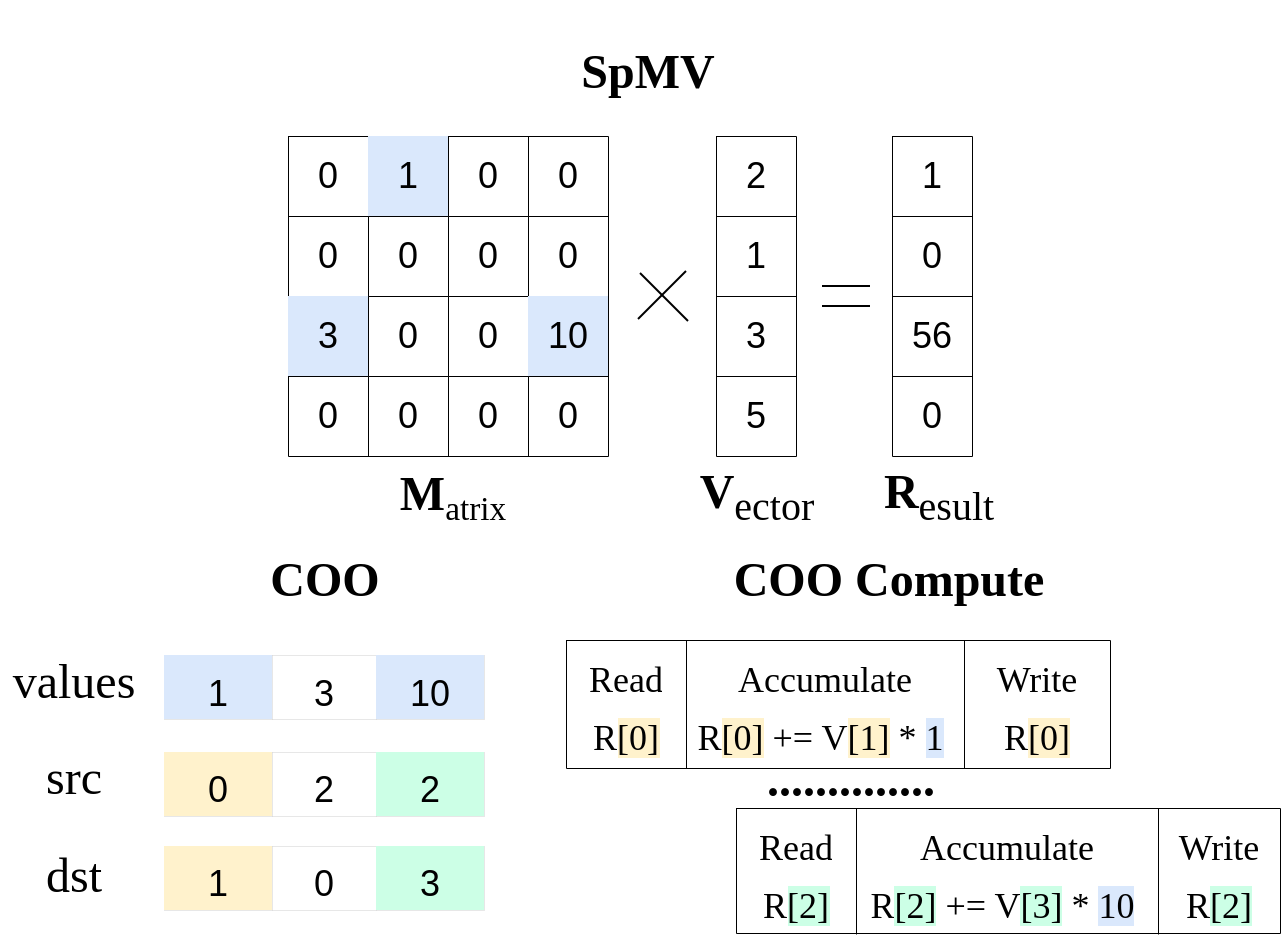 <mxfile>
    <diagram id="wp01CQi8qCcDfbbiqwAq" name="第 1 页">
        <mxGraphModel dx="978" dy="-8310" grid="0" gridSize="10" guides="1" tooltips="1" connect="1" arrows="1" fold="1" page="1" pageScale="1" pageWidth="700" pageHeight="500" math="0" shadow="0">
            <root>
                <mxCell id="0"/>
                <mxCell id="1" parent="0"/>
                <mxCell id="2" value="" style="shape=table;startSize=0;container=1;collapsible=0;childLayout=tableLayout;fontSize=18;strokeWidth=0.5;" parent="1" vertex="1">
                    <mxGeometry x="174" y="9072" width="160" height="160" as="geometry"/>
                </mxCell>
                <mxCell id="3" value="" style="shape=tableRow;horizontal=0;startSize=0;swimlaneHead=0;swimlaneBody=0;strokeColor=inherit;top=0;left=0;bottom=0;right=0;collapsible=0;dropTarget=0;fillColor=none;points=[[0,0.5],[1,0.5]];portConstraint=eastwest;fontSize=18;" parent="2" vertex="1">
                    <mxGeometry width="160" height="40" as="geometry"/>
                </mxCell>
                <mxCell id="4" value="0" style="shape=partialRectangle;html=1;whiteSpace=wrap;connectable=0;strokeColor=inherit;overflow=hidden;fillColor=none;top=0;left=0;bottom=0;right=0;pointerEvents=1;fontSize=18;" parent="3" vertex="1">
                    <mxGeometry width="40" height="40" as="geometry">
                        <mxRectangle width="40" height="40" as="alternateBounds"/>
                    </mxGeometry>
                </mxCell>
                <mxCell id="5" value="1" style="shape=partialRectangle;html=1;whiteSpace=wrap;connectable=0;strokeColor=#6c8ebf;overflow=hidden;fillColor=#dae8fc;top=0;left=0;bottom=0;right=0;pointerEvents=1;fontSize=18;" parent="3" vertex="1">
                    <mxGeometry x="40" width="40" height="40" as="geometry">
                        <mxRectangle width="40" height="40" as="alternateBounds"/>
                    </mxGeometry>
                </mxCell>
                <mxCell id="6" value="0" style="shape=partialRectangle;html=1;whiteSpace=wrap;connectable=0;strokeColor=inherit;overflow=hidden;fillColor=none;top=0;left=0;bottom=0;right=0;pointerEvents=1;fontSize=18;" parent="3" vertex="1">
                    <mxGeometry x="80" width="40" height="40" as="geometry">
                        <mxRectangle width="40" height="40" as="alternateBounds"/>
                    </mxGeometry>
                </mxCell>
                <mxCell id="7" value="0" style="shape=partialRectangle;html=1;whiteSpace=wrap;connectable=0;strokeColor=inherit;overflow=hidden;fillColor=none;top=0;left=0;bottom=0;right=0;pointerEvents=1;fontSize=18;" parent="3" vertex="1">
                    <mxGeometry x="120" width="40" height="40" as="geometry">
                        <mxRectangle width="40" height="40" as="alternateBounds"/>
                    </mxGeometry>
                </mxCell>
                <mxCell id="14" value="" style="shape=tableRow;horizontal=0;startSize=0;swimlaneHead=0;swimlaneBody=0;strokeColor=inherit;top=0;left=0;bottom=0;right=0;collapsible=0;dropTarget=0;fillColor=none;points=[[0,0.5],[1,0.5]];portConstraint=eastwest;fontSize=18;" parent="2" vertex="1">
                    <mxGeometry y="40" width="160" height="40" as="geometry"/>
                </mxCell>
                <mxCell id="15" value="0" style="shape=partialRectangle;html=1;whiteSpace=wrap;connectable=0;strokeColor=inherit;overflow=hidden;fillColor=none;top=0;left=0;bottom=0;right=0;pointerEvents=1;fontSize=18;" parent="14" vertex="1">
                    <mxGeometry width="40" height="40" as="geometry">
                        <mxRectangle width="40" height="40" as="alternateBounds"/>
                    </mxGeometry>
                </mxCell>
                <mxCell id="16" value="0" style="shape=partialRectangle;html=1;whiteSpace=wrap;connectable=0;strokeColor=inherit;overflow=hidden;fillColor=none;top=0;left=0;bottom=0;right=0;pointerEvents=1;fontSize=18;" parent="14" vertex="1">
                    <mxGeometry x="40" width="40" height="40" as="geometry">
                        <mxRectangle width="40" height="40" as="alternateBounds"/>
                    </mxGeometry>
                </mxCell>
                <mxCell id="17" value="0" style="shape=partialRectangle;html=1;whiteSpace=wrap;connectable=0;strokeColor=inherit;overflow=hidden;fillColor=none;top=0;left=0;bottom=0;right=0;pointerEvents=1;fontSize=18;" parent="14" vertex="1">
                    <mxGeometry x="80" width="40" height="40" as="geometry">
                        <mxRectangle width="40" height="40" as="alternateBounds"/>
                    </mxGeometry>
                </mxCell>
                <mxCell id="18" value="0" style="shape=partialRectangle;html=1;whiteSpace=wrap;connectable=0;strokeColor=inherit;overflow=hidden;fillColor=none;top=0;left=0;bottom=0;right=0;pointerEvents=1;fontSize=18;" parent="14" vertex="1">
                    <mxGeometry x="120" width="40" height="40" as="geometry">
                        <mxRectangle width="40" height="40" as="alternateBounds"/>
                    </mxGeometry>
                </mxCell>
                <mxCell id="25" value="" style="shape=tableRow;horizontal=0;startSize=0;swimlaneHead=0;swimlaneBody=0;strokeColor=inherit;top=0;left=0;bottom=0;right=0;collapsible=0;dropTarget=0;fillColor=none;points=[[0,0.5],[1,0.5]];portConstraint=eastwest;fontSize=18;" parent="2" vertex="1">
                    <mxGeometry y="80" width="160" height="40" as="geometry"/>
                </mxCell>
                <mxCell id="26" value="3" style="shape=partialRectangle;html=1;whiteSpace=wrap;connectable=0;strokeColor=#6c8ebf;overflow=hidden;fillColor=#dae8fc;top=0;left=0;bottom=0;right=0;pointerEvents=1;fontSize=18;" parent="25" vertex="1">
                    <mxGeometry width="40" height="40" as="geometry">
                        <mxRectangle width="40" height="40" as="alternateBounds"/>
                    </mxGeometry>
                </mxCell>
                <mxCell id="27" value="0" style="shape=partialRectangle;html=1;whiteSpace=wrap;connectable=0;strokeColor=inherit;overflow=hidden;fillColor=none;top=0;left=0;bottom=0;right=0;pointerEvents=1;fontSize=18;" parent="25" vertex="1">
                    <mxGeometry x="40" width="40" height="40" as="geometry">
                        <mxRectangle width="40" height="40" as="alternateBounds"/>
                    </mxGeometry>
                </mxCell>
                <mxCell id="28" value="0" style="shape=partialRectangle;html=1;whiteSpace=wrap;connectable=0;strokeColor=inherit;overflow=hidden;fillColor=none;top=0;left=0;bottom=0;right=0;pointerEvents=1;fontSize=18;" parent="25" vertex="1">
                    <mxGeometry x="80" width="40" height="40" as="geometry">
                        <mxRectangle width="40" height="40" as="alternateBounds"/>
                    </mxGeometry>
                </mxCell>
                <mxCell id="29" value="10" style="shape=partialRectangle;html=1;whiteSpace=wrap;connectable=0;strokeColor=#6c8ebf;overflow=hidden;fillColor=#dae8fc;top=0;left=0;bottom=0;right=0;pointerEvents=1;fontSize=18;" parent="25" vertex="1">
                    <mxGeometry x="120" width="40" height="40" as="geometry">
                        <mxRectangle width="40" height="40" as="alternateBounds"/>
                    </mxGeometry>
                </mxCell>
                <mxCell id="36" value="" style="shape=tableRow;horizontal=0;startSize=0;swimlaneHead=0;swimlaneBody=0;strokeColor=inherit;top=0;left=0;bottom=0;right=0;collapsible=0;dropTarget=0;fillColor=none;points=[[0,0.5],[1,0.5]];portConstraint=eastwest;fontSize=18;" parent="2" vertex="1">
                    <mxGeometry y="120" width="160" height="40" as="geometry"/>
                </mxCell>
                <mxCell id="37" value="0" style="shape=partialRectangle;html=1;whiteSpace=wrap;connectable=0;strokeColor=#6c8ebf;overflow=hidden;fillColor=none;top=0;left=0;bottom=0;right=0;pointerEvents=1;fontSize=18;" parent="36" vertex="1">
                    <mxGeometry width="40" height="40" as="geometry">
                        <mxRectangle width="40" height="40" as="alternateBounds"/>
                    </mxGeometry>
                </mxCell>
                <mxCell id="38" value="0" style="shape=partialRectangle;html=1;whiteSpace=wrap;connectable=0;strokeColor=inherit;overflow=hidden;fillColor=none;top=0;left=0;bottom=0;right=0;pointerEvents=1;fontSize=18;" parent="36" vertex="1">
                    <mxGeometry x="40" width="40" height="40" as="geometry">
                        <mxRectangle width="40" height="40" as="alternateBounds"/>
                    </mxGeometry>
                </mxCell>
                <mxCell id="39" value="0" style="shape=partialRectangle;html=1;whiteSpace=wrap;connectable=0;strokeColor=inherit;overflow=hidden;fillColor=none;top=0;left=0;bottom=0;right=0;pointerEvents=1;fontSize=18;" parent="36" vertex="1">
                    <mxGeometry x="80" width="40" height="40" as="geometry">
                        <mxRectangle width="40" height="40" as="alternateBounds"/>
                    </mxGeometry>
                </mxCell>
                <mxCell id="40" value="0" style="shape=partialRectangle;html=1;whiteSpace=wrap;connectable=0;strokeColor=inherit;overflow=hidden;fillColor=none;top=0;left=0;bottom=0;right=0;pointerEvents=1;fontSize=18;" parent="36" vertex="1">
                    <mxGeometry x="120" width="40" height="40" as="geometry">
                        <mxRectangle width="40" height="40" as="alternateBounds"/>
                    </mxGeometry>
                </mxCell>
                <mxCell id="124" value="" style="shape=table;startSize=0;container=1;collapsible=0;childLayout=tableLayout;fontSize=18;strokeWidth=0.5;" parent="1" vertex="1">
                    <mxGeometry x="388" y="9072" width="40" height="160" as="geometry"/>
                </mxCell>
                <mxCell id="125" value="" style="shape=tableRow;horizontal=0;startSize=0;swimlaneHead=0;swimlaneBody=0;strokeColor=inherit;top=0;left=0;bottom=0;right=0;collapsible=0;dropTarget=0;fillColor=none;points=[[0,0.5],[1,0.5]];portConstraint=eastwest;fontSize=18;" parent="124" vertex="1">
                    <mxGeometry width="40" height="40" as="geometry"/>
                </mxCell>
                <mxCell id="126" value="&lt;font data-font-src=&quot;https://fonts.googleapis.com/css?family=Linux+Libertine&quot;&gt;2&lt;/font&gt;" style="shape=partialRectangle;html=1;whiteSpace=wrap;connectable=0;strokeColor=inherit;overflow=hidden;fillColor=none;top=0;left=0;bottom=0;right=0;pointerEvents=1;fontSize=18;" parent="125" vertex="1">
                    <mxGeometry width="40" height="40" as="geometry">
                        <mxRectangle width="40" height="40" as="alternateBounds"/>
                    </mxGeometry>
                </mxCell>
                <mxCell id="127" value="" style="shape=tableRow;horizontal=0;startSize=0;swimlaneHead=0;swimlaneBody=0;strokeColor=inherit;top=0;left=0;bottom=0;right=0;collapsible=0;dropTarget=0;fillColor=none;points=[[0,0.5],[1,0.5]];portConstraint=eastwest;fontSize=18;" parent="124" vertex="1">
                    <mxGeometry y="40" width="40" height="40" as="geometry"/>
                </mxCell>
                <mxCell id="128" value="&lt;font data-font-src=&quot;https://fonts.googleapis.com/css?family=Linux+Libertine&quot;&gt;1&lt;/font&gt;" style="shape=partialRectangle;html=1;whiteSpace=wrap;connectable=0;strokeColor=inherit;overflow=hidden;fillColor=none;top=0;left=0;bottom=0;right=0;pointerEvents=1;fontSize=18;" parent="127" vertex="1">
                    <mxGeometry width="40" height="40" as="geometry">
                        <mxRectangle width="40" height="40" as="alternateBounds"/>
                    </mxGeometry>
                </mxCell>
                <mxCell id="129" value="" style="shape=tableRow;horizontal=0;startSize=0;swimlaneHead=0;swimlaneBody=0;strokeColor=inherit;top=0;left=0;bottom=0;right=0;collapsible=0;dropTarget=0;fillColor=none;points=[[0,0.5],[1,0.5]];portConstraint=eastwest;fontSize=18;" parent="124" vertex="1">
                    <mxGeometry y="80" width="40" height="40" as="geometry"/>
                </mxCell>
                <mxCell id="130" value="3" style="shape=partialRectangle;html=1;whiteSpace=wrap;connectable=0;strokeColor=inherit;overflow=hidden;fillColor=none;top=0;left=0;bottom=0;right=0;pointerEvents=1;fontSize=18;" parent="129" vertex="1">
                    <mxGeometry width="40" height="40" as="geometry">
                        <mxRectangle width="40" height="40" as="alternateBounds"/>
                    </mxGeometry>
                </mxCell>
                <mxCell id="131" value="" style="shape=tableRow;horizontal=0;startSize=0;swimlaneHead=0;swimlaneBody=0;strokeColor=inherit;top=0;left=0;bottom=0;right=0;collapsible=0;dropTarget=0;fillColor=none;points=[[0,0.5],[1,0.5]];portConstraint=eastwest;fontSize=18;" parent="124" vertex="1">
                    <mxGeometry y="120" width="40" height="40" as="geometry"/>
                </mxCell>
                <mxCell id="132" value="5" style="shape=partialRectangle;html=1;whiteSpace=wrap;connectable=0;strokeColor=inherit;overflow=hidden;fillColor=none;top=0;left=0;bottom=0;right=0;pointerEvents=1;fontSize=18;" parent="131" vertex="1">
                    <mxGeometry width="40" height="40" as="geometry">
                        <mxRectangle width="40" height="40" as="alternateBounds"/>
                    </mxGeometry>
                </mxCell>
                <mxCell id="145" value="&lt;h3&gt;&lt;font data-font-src=&quot;https://fonts.googleapis.com/css?family=Linux+Libertine&quot; face=&quot;Linux Libertine&quot; style=&quot;font-size: 24px;&quot;&gt;COO&amp;nbsp;&lt;/font&gt;&lt;/h3&gt;" style="text;html=1;strokeColor=none;fillColor=none;align=center;verticalAlign=middle;whiteSpace=wrap;rounded=0;fontSize=18;" parent="1" vertex="1">
                    <mxGeometry x="148.75" y="9279" width="92.5" height="29" as="geometry"/>
                </mxCell>
                <mxCell id="146" value="&lt;font face=&quot;Linux Libertine&quot;&gt;src&lt;/font&gt;" style="text;html=1;strokeColor=none;fillColor=none;align=center;verticalAlign=middle;whiteSpace=wrap;rounded=0;fontSize=24;" parent="1" vertex="1">
                    <mxGeometry x="37" y="9378" width="60" height="30" as="geometry"/>
                </mxCell>
                <mxCell id="147" value="&lt;font data-font-src=&quot;https://fonts.googleapis.com/css?family=Linux+Libertine&quot; face=&quot;Linux Libertine&quot;&gt;dst&lt;/font&gt;" style="text;html=1;strokeColor=none;fillColor=none;align=center;verticalAlign=middle;whiteSpace=wrap;rounded=0;fontSize=24;" parent="1" vertex="1">
                    <mxGeometry x="37" y="9427" width="60" height="30" as="geometry"/>
                </mxCell>
                <mxCell id="148" value="&lt;font data-font-src=&quot;https://fonts.googleapis.com/css?family=Linux+Libertine&quot; face=&quot;Linux Libertine&quot;&gt;values&lt;/font&gt;" style="text;html=1;strokeColor=none;fillColor=none;align=center;verticalAlign=middle;whiteSpace=wrap;rounded=0;fontSize=24;" parent="1" vertex="1">
                    <mxGeometry x="30" y="9330" width="74" height="30" as="geometry"/>
                </mxCell>
                <mxCell id="149" value="" style="shape=table;startSize=0;container=1;collapsible=0;childLayout=tableLayout;fontSize=24;strokeWidth=0;" parent="1" vertex="1">
                    <mxGeometry x="112" y="9380" width="160" height="32" as="geometry"/>
                </mxCell>
                <mxCell id="150" value="" style="shape=tableRow;horizontal=0;startSize=0;swimlaneHead=0;swimlaneBody=0;strokeColor=inherit;top=0;left=0;bottom=0;right=0;collapsible=0;dropTarget=0;fillColor=none;points=[[0,0.5],[1,0.5]];portConstraint=eastwest;fontSize=24;" parent="149" vertex="1">
                    <mxGeometry width="160" height="32" as="geometry"/>
                </mxCell>
                <mxCell id="151" value="&lt;font data-font-src=&quot;https://fonts.googleapis.com/css?family=Linux+Libertine&quot; style=&quot;font-size: 18px;&quot;&gt;0&lt;/font&gt;" style="shape=partialRectangle;html=1;whiteSpace=wrap;connectable=0;strokeColor=#d6b656;overflow=hidden;fillColor=#fff2cc;top=0;left=0;bottom=0;right=0;pointerEvents=1;fontSize=24;strokeWidth=1;" parent="150" vertex="1">
                    <mxGeometry width="54" height="32" as="geometry">
                        <mxRectangle width="54" height="32" as="alternateBounds"/>
                    </mxGeometry>
                </mxCell>
                <mxCell id="152" value="&lt;font data-font-src=&quot;https://fonts.googleapis.com/css?family=Linux+Libertine&quot; style=&quot;font-size: 18px;&quot;&gt;2&lt;/font&gt;" style="shape=partialRectangle;html=1;whiteSpace=wrap;connectable=0;strokeColor=inherit;overflow=hidden;fillColor=none;top=0;left=0;bottom=0;right=0;pointerEvents=1;fontSize=24;strokeWidth=0;" parent="150" vertex="1">
                    <mxGeometry x="54" width="52" height="32" as="geometry">
                        <mxRectangle width="52" height="32" as="alternateBounds"/>
                    </mxGeometry>
                </mxCell>
                <mxCell id="153" value="&lt;font style=&quot;font-size: 18px;&quot; data-font-src=&quot;https://fonts.googleapis.com/css?family=Linux+Libertine&quot;&gt;2&lt;/font&gt;" style="shape=partialRectangle;html=1;whiteSpace=wrap;connectable=0;strokeColor=default;overflow=hidden;fillColor=#CCFFE6;top=0;left=0;bottom=0;right=0;pointerEvents=1;fontSize=24;strokeWidth=1;fillStyle=auto;" parent="150" vertex="1">
                    <mxGeometry x="106" width="54" height="32" as="geometry">
                        <mxRectangle width="54" height="32" as="alternateBounds"/>
                    </mxGeometry>
                </mxCell>
                <mxCell id="293" value="" style="endArrow=none;html=1;" parent="1" edge="1">
                    <mxGeometry width="50" height="50" relative="1" as="geometry">
                        <mxPoint x="349" y="9163.5" as="sourcePoint"/>
                        <mxPoint x="373" y="9139.5" as="targetPoint"/>
                    </mxGeometry>
                </mxCell>
                <mxCell id="294" value="" style="endArrow=none;html=1;" parent="1" edge="1">
                    <mxGeometry width="50" height="50" relative="1" as="geometry">
                        <mxPoint x="350" y="9140.5" as="sourcePoint"/>
                        <mxPoint x="374" y="9164.5" as="targetPoint"/>
                    </mxGeometry>
                </mxCell>
                <mxCell id="295" value="" style="shape=table;startSize=0;container=1;collapsible=0;childLayout=tableLayout;fontSize=18;strokeWidth=0.5;" parent="1" vertex="1">
                    <mxGeometry x="476" y="9072" width="40" height="160" as="geometry"/>
                </mxCell>
                <mxCell id="296" value="" style="shape=tableRow;horizontal=0;startSize=0;swimlaneHead=0;swimlaneBody=0;strokeColor=inherit;top=0;left=0;bottom=0;right=0;collapsible=0;dropTarget=0;fillColor=none;points=[[0,0.5],[1,0.5]];portConstraint=eastwest;fontSize=18;" parent="295" vertex="1">
                    <mxGeometry width="40" height="40" as="geometry"/>
                </mxCell>
                <mxCell id="297" value="1" style="shape=partialRectangle;html=1;whiteSpace=wrap;connectable=0;strokeColor=inherit;overflow=hidden;fillColor=none;top=0;left=0;bottom=0;right=0;pointerEvents=1;fontSize=18;" parent="296" vertex="1">
                    <mxGeometry width="40" height="40" as="geometry">
                        <mxRectangle width="40" height="40" as="alternateBounds"/>
                    </mxGeometry>
                </mxCell>
                <mxCell id="298" value="" style="shape=tableRow;horizontal=0;startSize=0;swimlaneHead=0;swimlaneBody=0;strokeColor=inherit;top=0;left=0;bottom=0;right=0;collapsible=0;dropTarget=0;fillColor=none;points=[[0,0.5],[1,0.5]];portConstraint=eastwest;fontSize=18;" parent="295" vertex="1">
                    <mxGeometry y="40" width="40" height="40" as="geometry"/>
                </mxCell>
                <mxCell id="299" value="0" style="shape=partialRectangle;html=1;whiteSpace=wrap;connectable=0;strokeColor=inherit;overflow=hidden;fillColor=none;top=0;left=0;bottom=0;right=0;pointerEvents=1;fontSize=18;" parent="298" vertex="1">
                    <mxGeometry width="40" height="40" as="geometry">
                        <mxRectangle width="40" height="40" as="alternateBounds"/>
                    </mxGeometry>
                </mxCell>
                <mxCell id="300" value="" style="shape=tableRow;horizontal=0;startSize=0;swimlaneHead=0;swimlaneBody=0;strokeColor=inherit;top=0;left=0;bottom=0;right=0;collapsible=0;dropTarget=0;fillColor=none;points=[[0,0.5],[1,0.5]];portConstraint=eastwest;fontSize=18;" parent="295" vertex="1">
                    <mxGeometry y="80" width="40" height="40" as="geometry"/>
                </mxCell>
                <mxCell id="301" value="56" style="shape=partialRectangle;html=1;whiteSpace=wrap;connectable=0;strokeColor=inherit;overflow=hidden;fillColor=none;top=0;left=0;bottom=0;right=0;pointerEvents=1;fontSize=18;" parent="300" vertex="1">
                    <mxGeometry width="40" height="40" as="geometry">
                        <mxRectangle width="40" height="40" as="alternateBounds"/>
                    </mxGeometry>
                </mxCell>
                <mxCell id="302" value="" style="shape=tableRow;horizontal=0;startSize=0;swimlaneHead=0;swimlaneBody=0;strokeColor=inherit;top=0;left=0;bottom=0;right=0;collapsible=0;dropTarget=0;fillColor=none;points=[[0,0.5],[1,0.5]];portConstraint=eastwest;fontSize=18;" parent="295" vertex="1">
                    <mxGeometry y="120" width="40" height="40" as="geometry"/>
                </mxCell>
                <mxCell id="303" value="0" style="shape=partialRectangle;html=1;whiteSpace=wrap;connectable=0;strokeColor=inherit;overflow=hidden;fillColor=none;top=0;left=0;bottom=0;right=0;pointerEvents=1;fontSize=18;" parent="302" vertex="1">
                    <mxGeometry width="40" height="40" as="geometry">
                        <mxRectangle width="40" height="40" as="alternateBounds"/>
                    </mxGeometry>
                </mxCell>
                <mxCell id="304" value="" style="line;strokeWidth=1;html=1;perimeter=backbonePerimeter;points=[];outlineConnect=0;fillColor=none;" parent="1" vertex="1">
                    <mxGeometry x="441" y="9142" width="24" height="10" as="geometry"/>
                </mxCell>
                <mxCell id="305" value="" style="line;strokeWidth=1;html=1;perimeter=backbonePerimeter;points=[];outlineConnect=0;fillColor=none;" parent="1" vertex="1">
                    <mxGeometry x="441" y="9152" width="24" height="10" as="geometry"/>
                </mxCell>
                <mxCell id="325" value="&lt;h3&gt;&lt;span style=&quot;font-size: 24px;&quot;&gt;&lt;font data-font-src=&quot;https://fonts.googleapis.com/css?family=Linux+Libertine&quot; face=&quot;Linux Libertine&quot;&gt;SpMV&lt;/font&gt;&lt;/span&gt;&lt;/h3&gt;" style="text;html=1;strokeColor=none;fillColor=none;align=center;verticalAlign=middle;whiteSpace=wrap;rounded=0;fontSize=18;" parent="1" vertex="1">
                    <mxGeometry x="250" y="9022" width="208" height="35" as="geometry"/>
                </mxCell>
                <mxCell id="333" value="" style="shape=table;startSize=0;container=1;collapsible=0;childLayout=tableLayout;fontSize=24;strokeWidth=0;" parent="1" vertex="1">
                    <mxGeometry x="112" y="9427" width="160" height="32" as="geometry"/>
                </mxCell>
                <mxCell id="334" value="" style="shape=tableRow;horizontal=0;startSize=0;swimlaneHead=0;swimlaneBody=0;strokeColor=inherit;top=0;left=0;bottom=0;right=0;collapsible=0;dropTarget=0;fillColor=none;points=[[0,0.5],[1,0.5]];portConstraint=eastwest;fontSize=24;" parent="333" vertex="1">
                    <mxGeometry width="160" height="32" as="geometry"/>
                </mxCell>
                <mxCell id="335" value="&lt;font data-font-src=&quot;https://fonts.googleapis.com/css?family=Linux+Libertine&quot; style=&quot;font-size: 18px;&quot;&gt;1&lt;/font&gt;" style="shape=partialRectangle;html=1;whiteSpace=wrap;connectable=0;strokeColor=#82b366;overflow=hidden;fillColor=#FFF2CC;top=0;left=0;bottom=0;right=0;pointerEvents=1;fontSize=24;" parent="334" vertex="1">
                    <mxGeometry width="54" height="32" as="geometry">
                        <mxRectangle width="54" height="32" as="alternateBounds"/>
                    </mxGeometry>
                </mxCell>
                <mxCell id="336" value="&lt;font data-font-src=&quot;https://fonts.googleapis.com/css?family=Linux+Libertine&quot; style=&quot;font-size: 18px;&quot;&gt;0&lt;/font&gt;" style="shape=partialRectangle;html=1;whiteSpace=wrap;connectable=0;strokeColor=inherit;overflow=hidden;fillColor=none;top=0;left=0;bottom=0;right=0;pointerEvents=1;fontSize=24;" parent="334" vertex="1">
                    <mxGeometry x="54" width="52" height="32" as="geometry">
                        <mxRectangle width="52" height="32" as="alternateBounds"/>
                    </mxGeometry>
                </mxCell>
                <mxCell id="337" value="&lt;font style=&quot;font-size: 18px;&quot; data-font-src=&quot;https://fonts.googleapis.com/css?family=Linux+Libertine&quot;&gt;3&lt;/font&gt;" style="shape=partialRectangle;html=1;whiteSpace=wrap;connectable=0;strokeColor=#82b366;overflow=hidden;fillColor=#CCFFE6;top=0;left=0;bottom=0;right=0;pointerEvents=1;fontSize=24;" parent="334" vertex="1">
                    <mxGeometry x="106" width="54" height="32" as="geometry">
                        <mxRectangle width="54" height="32" as="alternateBounds"/>
                    </mxGeometry>
                </mxCell>
                <mxCell id="338" value="" style="shape=table;startSize=0;container=1;collapsible=0;childLayout=tableLayout;fontSize=24;strokeWidth=0;" parent="1" vertex="1">
                    <mxGeometry x="112" y="9331.5" width="160" height="32" as="geometry"/>
                </mxCell>
                <mxCell id="339" value="" style="shape=tableRow;horizontal=0;startSize=0;swimlaneHead=0;swimlaneBody=0;strokeColor=inherit;top=0;left=0;bottom=0;right=0;collapsible=0;dropTarget=0;fillColor=none;points=[[0,0.5],[1,0.5]];portConstraint=eastwest;fontSize=24;" parent="338" vertex="1">
                    <mxGeometry width="160" height="32" as="geometry"/>
                </mxCell>
                <mxCell id="340" value="&lt;font data-font-src=&quot;https://fonts.googleapis.com/css?family=Linux+Libertine&quot; style=&quot;font-size: 18px;&quot;&gt;1&lt;/font&gt;" style="shape=partialRectangle;html=1;whiteSpace=wrap;connectable=0;strokeColor=#6c8ebf;overflow=hidden;fillColor=#DAE8FC;top=0;left=0;bottom=0;right=0;pointerEvents=1;fontSize=24;" parent="339" vertex="1">
                    <mxGeometry width="54" height="32" as="geometry">
                        <mxRectangle width="54" height="32" as="alternateBounds"/>
                    </mxGeometry>
                </mxCell>
                <mxCell id="341" value="&lt;font data-font-src=&quot;https://fonts.googleapis.com/css?family=Linux+Libertine&quot; style=&quot;font-size: 18px;&quot;&gt;3&lt;/font&gt;" style="shape=partialRectangle;html=1;whiteSpace=wrap;connectable=0;strokeColor=inherit;overflow=hidden;fillColor=none;top=0;left=0;bottom=0;right=0;pointerEvents=1;fontSize=24;" parent="339" vertex="1">
                    <mxGeometry x="54" width="52" height="32" as="geometry">
                        <mxRectangle width="52" height="32" as="alternateBounds"/>
                    </mxGeometry>
                </mxCell>
                <mxCell id="342" value="&lt;font style=&quot;font-size: 18px;&quot; data-font-src=&quot;https://fonts.googleapis.com/css?family=Linux+Libertine&quot;&gt;10&lt;/font&gt;" style="shape=partialRectangle;html=1;whiteSpace=wrap;connectable=0;strokeColor=#6c8ebf;overflow=hidden;fillColor=#dae8fc;top=0;left=0;bottom=0;right=0;pointerEvents=1;fontSize=24;" parent="339" vertex="1">
                    <mxGeometry x="106" width="54" height="32" as="geometry">
                        <mxRectangle width="54" height="32" as="alternateBounds"/>
                    </mxGeometry>
                </mxCell>
                <mxCell id="343" value="&lt;h3&gt;&lt;font data-font-src=&quot;https://fonts.googleapis.com/css?family=Linux+Libertine&quot; face=&quot;Linux Libertine&quot; style=&quot;font-size: 24px;&quot;&gt;COO Compute&amp;nbsp;&lt;/font&gt;&lt;/h3&gt;" style="text;html=1;strokeColor=none;fillColor=none;align=center;verticalAlign=middle;whiteSpace=wrap;rounded=0;fontSize=18;" parent="1" vertex="1">
                    <mxGeometry x="373" y="9279" width="209" height="29" as="geometry"/>
                </mxCell>
                <mxCell id="353" value="&lt;h3&gt;&lt;font data-font-src=&quot;https://fonts.googleapis.com/css?family=Linux+Libertine&quot; face=&quot;Linux Libertine&quot; style=&quot;font-size: 24px;&quot;&gt;M&lt;/font&gt;&lt;font data-font-src=&quot;https://fonts.googleapis.com/css?family=Linux+Libertine&quot; face=&quot;Linux Libertine&quot; style=&quot;font-size: 20px;&quot;&gt;&lt;sub style=&quot;font-weight: normal;&quot;&gt;atrix&lt;/sub&gt;&lt;/font&gt;&lt;/h3&gt;" style="text;html=1;strokeColor=none;fillColor=none;align=center;verticalAlign=middle;whiteSpace=wrap;rounded=0;fontSize=18;fontStyle=1" parent="1" vertex="1">
                    <mxGeometry x="217" y="9237" width="79" height="29" as="geometry"/>
                </mxCell>
                <mxCell id="354" value="&lt;h3&gt;&lt;font data-font-src=&quot;https://fonts.googleapis.com/css?family=Linux+Libertine&quot; face=&quot;Linux Libertine&quot; style=&quot;font-size: 24px;&quot;&gt;V&lt;sub style=&quot;font-weight: normal;&quot;&gt;ector&lt;/sub&gt;&lt;/font&gt;&lt;/h3&gt;" style="text;html=1;strokeColor=none;fillColor=none;align=center;verticalAlign=middle;whiteSpace=wrap;rounded=0;fontSize=18;fontStyle=1" parent="1" vertex="1">
                    <mxGeometry x="378" y="9237" width="61" height="29" as="geometry"/>
                </mxCell>
                <mxCell id="356" value="" style="shape=table;startSize=0;container=1;collapsible=0;childLayout=tableLayout;fontSize=24;strokeWidth=0.5;" parent="1" vertex="1">
                    <mxGeometry x="313" y="9324" width="272" height="64" as="geometry"/>
                </mxCell>
                <mxCell id="357" value="" style="shape=tableRow;horizontal=0;startSize=0;swimlaneHead=0;swimlaneBody=0;strokeColor=inherit;top=0;left=0;bottom=0;right=0;collapsible=0;dropTarget=0;fillColor=none;points=[[0,0.5],[1,0.5]];portConstraint=eastwest;fontSize=24;" parent="356" vertex="1">
                    <mxGeometry width="272" height="64" as="geometry"/>
                </mxCell>
                <mxCell id="358" value="&lt;font face=&quot;Linux Libertine&quot; data-font-src=&quot;https://fonts.googleapis.com/css?family=Linux+Libertine&quot; style=&quot;font-size: 18px;&quot;&gt;Read&lt;br&gt;R&lt;span style=&quot;background-color: rgb(255, 242, 204);&quot;&gt;[0]&lt;/span&gt;&lt;/font&gt;" style="shape=partialRectangle;html=1;whiteSpace=wrap;connectable=0;strokeColor=inherit;overflow=hidden;fillColor=none;top=0;left=0;bottom=0;right=0;pointerEvents=1;fontSize=24;strokeWidth=1;" parent="357" vertex="1">
                    <mxGeometry width="60" height="64" as="geometry">
                        <mxRectangle width="60" height="64" as="alternateBounds"/>
                    </mxGeometry>
                </mxCell>
                <mxCell id="359" value="&lt;font data-font-src=&quot;https://fonts.googleapis.com/css?family=Linux+Libertine&quot; style=&quot;font-size: 18px;&quot;&gt;&lt;font data-font-src=&quot;https://fonts.googleapis.com/css?family=Linux+Libertine&quot; face=&quot;Linux Libertine&quot;&gt;Accumulate&lt;br&gt;R&lt;span style=&quot;background-color: rgb(255, 242, 204);&quot;&gt;[0]&lt;/span&gt; += V&lt;span style=&quot;background-color: rgb(255, 242, 204);&quot;&gt;[1]&lt;/span&gt; * &lt;span style=&quot;background-color: rgb(218, 232, 252);&quot;&gt;1&lt;/span&gt;&amp;nbsp;&lt;/font&gt;&lt;br&gt;&lt;/font&gt;" style="shape=partialRectangle;html=1;whiteSpace=wrap;connectable=0;strokeColor=inherit;overflow=hidden;fillColor=none;top=0;left=0;bottom=0;right=0;pointerEvents=1;fontSize=24;" parent="357" vertex="1">
                    <mxGeometry x="60" width="139" height="64" as="geometry">
                        <mxRectangle width="139" height="64" as="alternateBounds"/>
                    </mxGeometry>
                </mxCell>
                <mxCell id="360" value="&lt;span style=&quot;font-size: 18px;&quot;&gt;&lt;font data-font-src=&quot;https://fonts.googleapis.com/css?family=Linux+Libertine&quot; face=&quot;Linux Libertine&quot;&gt;Write&lt;br&gt;R&lt;span style=&quot;background-color: rgb(255, 242, 204);&quot;&gt;[0]&lt;/span&gt;&lt;/font&gt;&lt;/span&gt;" style="shape=partialRectangle;html=1;whiteSpace=wrap;connectable=0;strokeColor=inherit;overflow=hidden;fillColor=none;top=0;left=0;bottom=0;right=0;pointerEvents=1;fontSize=24;" parent="357" vertex="1">
                    <mxGeometry x="199" width="73" height="64" as="geometry">
                        <mxRectangle width="73" height="64" as="alternateBounds"/>
                    </mxGeometry>
                </mxCell>
                <mxCell id="361" value="&lt;h3&gt;&lt;font data-font-src=&quot;https://fonts.googleapis.com/css?family=Linux+Libertine&quot; face=&quot;Linux Libertine&quot; style=&quot;font-size: 24px;&quot;&gt;R&lt;sub style=&quot;font-weight: normal;&quot;&gt;esult&lt;/sub&gt;&lt;/font&gt;&lt;/h3&gt;" style="text;html=1;strokeColor=none;fillColor=none;align=center;verticalAlign=middle;whiteSpace=wrap;rounded=0;fontSize=18;fontStyle=1" parent="1" vertex="1">
                    <mxGeometry x="469" y="9237" width="61" height="29" as="geometry"/>
                </mxCell>
                <mxCell id="385" value="" style="shape=table;startSize=0;container=1;collapsible=0;childLayout=tableLayout;fontSize=24;strokeWidth=0.5;" parent="1" vertex="1">
                    <mxGeometry x="398" y="9408" width="272" height="62.5" as="geometry"/>
                </mxCell>
                <mxCell id="386" value="" style="shape=tableRow;horizontal=0;startSize=0;swimlaneHead=0;swimlaneBody=0;strokeColor=inherit;top=0;left=0;bottom=0;right=0;collapsible=0;dropTarget=0;fillColor=none;points=[[0,0.5],[1,0.5]];portConstraint=eastwest;fontSize=24;" parent="385" vertex="1">
                    <mxGeometry width="272" height="63" as="geometry"/>
                </mxCell>
                <mxCell id="387" value="&lt;font face=&quot;Linux Libertine&quot; data-font-src=&quot;https://fonts.googleapis.com/css?family=Linux+Libertine&quot; style=&quot;font-size: 18px;&quot;&gt;Read&lt;br&gt;R&lt;span style=&quot;background-color: rgb(204, 255, 230);&quot;&gt;[2]&lt;/span&gt;&lt;/font&gt;" style="shape=partialRectangle;html=1;whiteSpace=wrap;connectable=0;strokeColor=inherit;overflow=hidden;fillColor=none;top=0;left=0;bottom=0;right=0;pointerEvents=1;fontSize=24;strokeWidth=1;" parent="386" vertex="1">
                    <mxGeometry width="60" height="63" as="geometry">
                        <mxRectangle width="60" height="63" as="alternateBounds"/>
                    </mxGeometry>
                </mxCell>
                <mxCell id="388" value="&lt;font data-font-src=&quot;https://fonts.googleapis.com/css?family=Linux+Libertine&quot; style=&quot;font-size: 18px;&quot;&gt;&lt;font data-font-src=&quot;https://fonts.googleapis.com/css?family=Linux+Libertine&quot; face=&quot;Linux Libertine&quot;&gt;Accumulate&lt;br&gt;R&lt;span style=&quot;background-color: rgb(204, 255, 230);&quot;&gt;[2]&lt;/span&gt; += V&lt;span style=&quot;background-color: rgb(204, 255, 230);&quot;&gt;[3]&lt;/span&gt; * &lt;span style=&quot;background-color: rgb(218, 232, 252);&quot;&gt;10&lt;/span&gt;&amp;nbsp;&lt;/font&gt;&lt;br&gt;&lt;/font&gt;" style="shape=partialRectangle;html=1;whiteSpace=wrap;connectable=0;strokeColor=inherit;overflow=hidden;fillColor=none;top=0;left=0;bottom=0;right=0;pointerEvents=1;fontSize=24;" parent="386" vertex="1">
                    <mxGeometry x="60" width="151" height="63" as="geometry">
                        <mxRectangle width="151" height="63" as="alternateBounds"/>
                    </mxGeometry>
                </mxCell>
                <mxCell id="389" value="&lt;span style=&quot;font-size: 18px;&quot;&gt;&lt;font data-font-src=&quot;https://fonts.googleapis.com/css?family=Linux+Libertine&quot; face=&quot;Linux Libertine&quot;&gt;Write&lt;br&gt;R&lt;span style=&quot;background-color: rgb(204, 255, 230);&quot;&gt;[2]&lt;/span&gt;&lt;/font&gt;&lt;/span&gt;" style="shape=partialRectangle;html=1;whiteSpace=wrap;connectable=0;strokeColor=inherit;overflow=hidden;fillColor=none;top=0;left=0;bottom=0;right=0;pointerEvents=1;fontSize=24;" parent="386" vertex="1">
                    <mxGeometry x="211" width="61" height="63" as="geometry">
                        <mxRectangle width="61" height="63" as="alternateBounds"/>
                    </mxGeometry>
                </mxCell>
                <mxCell id="390" value="&lt;h3&gt;&lt;font data-font-src=&quot;https://fonts.googleapis.com/css?family=Linux+Libertine&quot; face=&quot;Linux Libertine&quot; style=&quot;font-size: 24px;&quot;&gt;..............&lt;/font&gt;&lt;/h3&gt;" style="text;html=1;strokeColor=none;fillColor=none;align=center;verticalAlign=middle;whiteSpace=wrap;rounded=0;fontSize=18;" parent="1" vertex="1">
                    <mxGeometry x="351" y="9388" width="209" height="11.5" as="geometry"/>
                </mxCell>
            </root>
        </mxGraphModel>
    </diagram>
</mxfile>